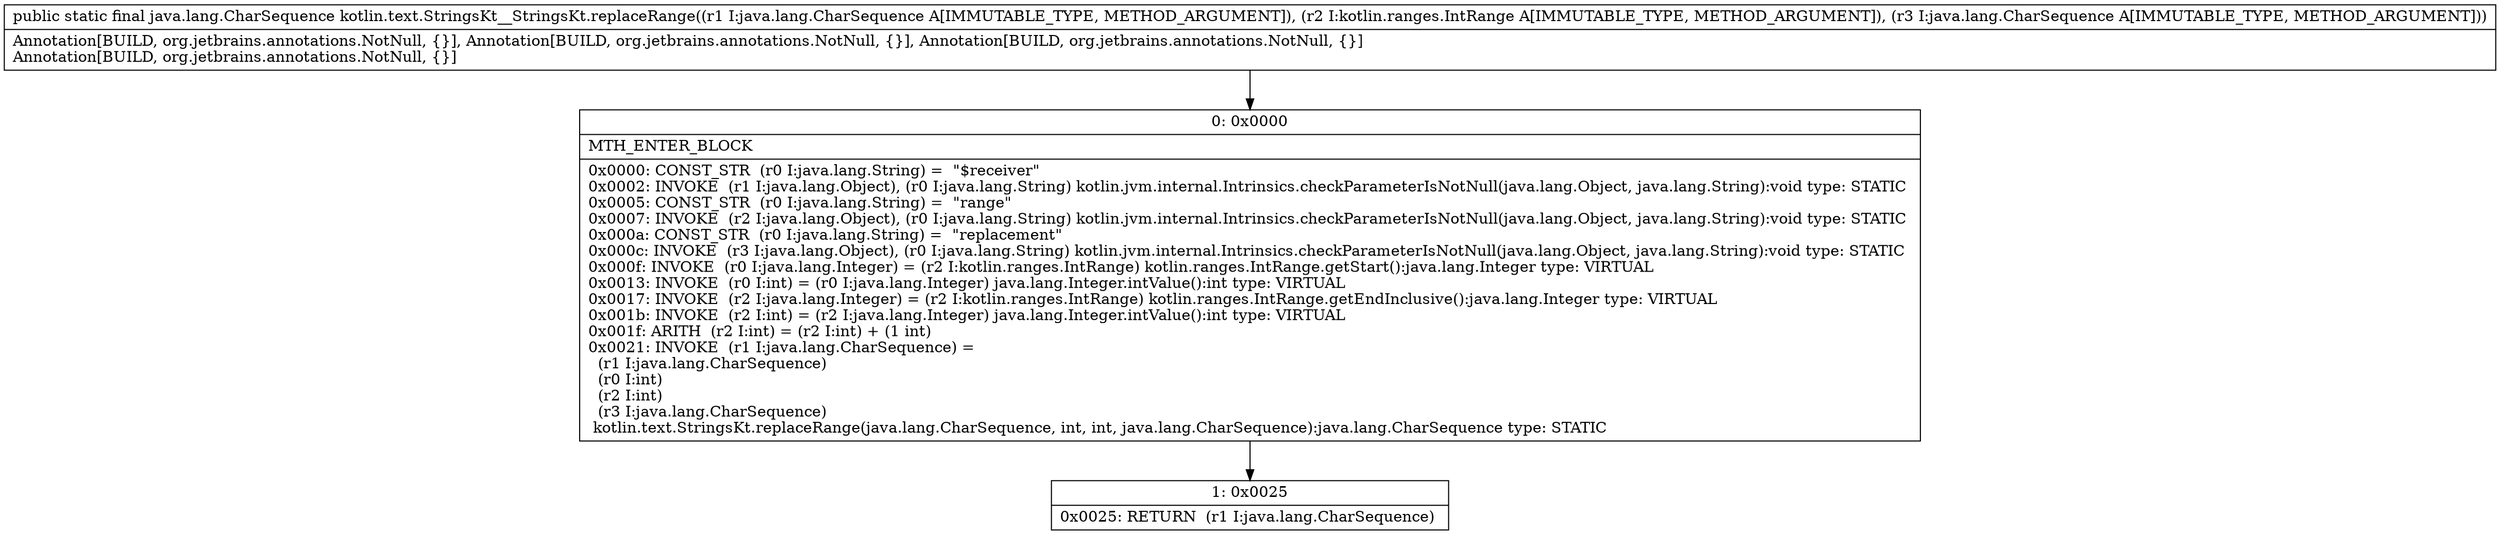 digraph "CFG forkotlin.text.StringsKt__StringsKt.replaceRange(Ljava\/lang\/CharSequence;Lkotlin\/ranges\/IntRange;Ljava\/lang\/CharSequence;)Ljava\/lang\/CharSequence;" {
Node_0 [shape=record,label="{0\:\ 0x0000|MTH_ENTER_BLOCK\l|0x0000: CONST_STR  (r0 I:java.lang.String) =  \"$receiver\" \l0x0002: INVOKE  (r1 I:java.lang.Object), (r0 I:java.lang.String) kotlin.jvm.internal.Intrinsics.checkParameterIsNotNull(java.lang.Object, java.lang.String):void type: STATIC \l0x0005: CONST_STR  (r0 I:java.lang.String) =  \"range\" \l0x0007: INVOKE  (r2 I:java.lang.Object), (r0 I:java.lang.String) kotlin.jvm.internal.Intrinsics.checkParameterIsNotNull(java.lang.Object, java.lang.String):void type: STATIC \l0x000a: CONST_STR  (r0 I:java.lang.String) =  \"replacement\" \l0x000c: INVOKE  (r3 I:java.lang.Object), (r0 I:java.lang.String) kotlin.jvm.internal.Intrinsics.checkParameterIsNotNull(java.lang.Object, java.lang.String):void type: STATIC \l0x000f: INVOKE  (r0 I:java.lang.Integer) = (r2 I:kotlin.ranges.IntRange) kotlin.ranges.IntRange.getStart():java.lang.Integer type: VIRTUAL \l0x0013: INVOKE  (r0 I:int) = (r0 I:java.lang.Integer) java.lang.Integer.intValue():int type: VIRTUAL \l0x0017: INVOKE  (r2 I:java.lang.Integer) = (r2 I:kotlin.ranges.IntRange) kotlin.ranges.IntRange.getEndInclusive():java.lang.Integer type: VIRTUAL \l0x001b: INVOKE  (r2 I:int) = (r2 I:java.lang.Integer) java.lang.Integer.intValue():int type: VIRTUAL \l0x001f: ARITH  (r2 I:int) = (r2 I:int) + (1 int) \l0x0021: INVOKE  (r1 I:java.lang.CharSequence) = \l  (r1 I:java.lang.CharSequence)\l  (r0 I:int)\l  (r2 I:int)\l  (r3 I:java.lang.CharSequence)\l kotlin.text.StringsKt.replaceRange(java.lang.CharSequence, int, int, java.lang.CharSequence):java.lang.CharSequence type: STATIC \l}"];
Node_1 [shape=record,label="{1\:\ 0x0025|0x0025: RETURN  (r1 I:java.lang.CharSequence) \l}"];
MethodNode[shape=record,label="{public static final java.lang.CharSequence kotlin.text.StringsKt__StringsKt.replaceRange((r1 I:java.lang.CharSequence A[IMMUTABLE_TYPE, METHOD_ARGUMENT]), (r2 I:kotlin.ranges.IntRange A[IMMUTABLE_TYPE, METHOD_ARGUMENT]), (r3 I:java.lang.CharSequence A[IMMUTABLE_TYPE, METHOD_ARGUMENT]))  | Annotation[BUILD, org.jetbrains.annotations.NotNull, \{\}], Annotation[BUILD, org.jetbrains.annotations.NotNull, \{\}], Annotation[BUILD, org.jetbrains.annotations.NotNull, \{\}]\lAnnotation[BUILD, org.jetbrains.annotations.NotNull, \{\}]\l}"];
MethodNode -> Node_0;
Node_0 -> Node_1;
}

